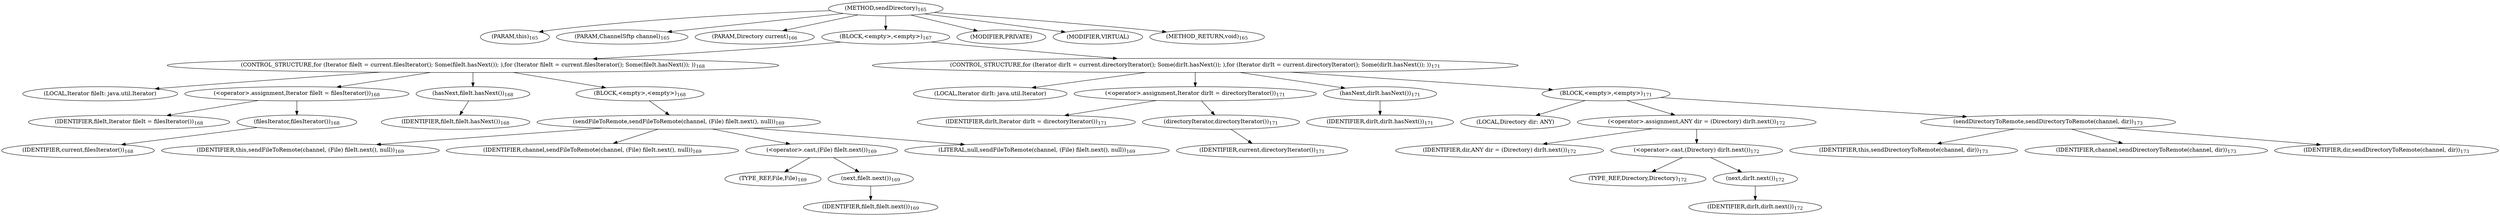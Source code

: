 digraph "sendDirectory" {  
"256" [label = <(METHOD,sendDirectory)<SUB>165</SUB>> ]
"27" [label = <(PARAM,this)<SUB>165</SUB>> ]
"257" [label = <(PARAM,ChannelSftp channel)<SUB>165</SUB>> ]
"258" [label = <(PARAM,Directory current)<SUB>166</SUB>> ]
"259" [label = <(BLOCK,&lt;empty&gt;,&lt;empty&gt;)<SUB>167</SUB>> ]
"260" [label = <(CONTROL_STRUCTURE,for (Iterator fileIt = current.filesIterator(); Some(fileIt.hasNext()); ),for (Iterator fileIt = current.filesIterator(); Some(fileIt.hasNext()); ))<SUB>168</SUB>> ]
"261" [label = <(LOCAL,Iterator fileIt: java.util.Iterator)> ]
"262" [label = <(&lt;operator&gt;.assignment,Iterator fileIt = filesIterator())<SUB>168</SUB>> ]
"263" [label = <(IDENTIFIER,fileIt,Iterator fileIt = filesIterator())<SUB>168</SUB>> ]
"264" [label = <(filesIterator,filesIterator())<SUB>168</SUB>> ]
"265" [label = <(IDENTIFIER,current,filesIterator())<SUB>168</SUB>> ]
"266" [label = <(hasNext,fileIt.hasNext())<SUB>168</SUB>> ]
"267" [label = <(IDENTIFIER,fileIt,fileIt.hasNext())<SUB>168</SUB>> ]
"268" [label = <(BLOCK,&lt;empty&gt;,&lt;empty&gt;)<SUB>168</SUB>> ]
"269" [label = <(sendFileToRemote,sendFileToRemote(channel, (File) fileIt.next(), null))<SUB>169</SUB>> ]
"26" [label = <(IDENTIFIER,this,sendFileToRemote(channel, (File) fileIt.next(), null))<SUB>169</SUB>> ]
"270" [label = <(IDENTIFIER,channel,sendFileToRemote(channel, (File) fileIt.next(), null))<SUB>169</SUB>> ]
"271" [label = <(&lt;operator&gt;.cast,(File) fileIt.next())<SUB>169</SUB>> ]
"272" [label = <(TYPE_REF,File,File)<SUB>169</SUB>> ]
"273" [label = <(next,fileIt.next())<SUB>169</SUB>> ]
"274" [label = <(IDENTIFIER,fileIt,fileIt.next())<SUB>169</SUB>> ]
"275" [label = <(LITERAL,null,sendFileToRemote(channel, (File) fileIt.next(), null))<SUB>169</SUB>> ]
"276" [label = <(CONTROL_STRUCTURE,for (Iterator dirIt = current.directoryIterator(); Some(dirIt.hasNext()); ),for (Iterator dirIt = current.directoryIterator(); Some(dirIt.hasNext()); ))<SUB>171</SUB>> ]
"277" [label = <(LOCAL,Iterator dirIt: java.util.Iterator)> ]
"278" [label = <(&lt;operator&gt;.assignment,Iterator dirIt = directoryIterator())<SUB>171</SUB>> ]
"279" [label = <(IDENTIFIER,dirIt,Iterator dirIt = directoryIterator())<SUB>171</SUB>> ]
"280" [label = <(directoryIterator,directoryIterator())<SUB>171</SUB>> ]
"281" [label = <(IDENTIFIER,current,directoryIterator())<SUB>171</SUB>> ]
"282" [label = <(hasNext,dirIt.hasNext())<SUB>171</SUB>> ]
"283" [label = <(IDENTIFIER,dirIt,dirIt.hasNext())<SUB>171</SUB>> ]
"284" [label = <(BLOCK,&lt;empty&gt;,&lt;empty&gt;)<SUB>171</SUB>> ]
"285" [label = <(LOCAL,Directory dir: ANY)> ]
"286" [label = <(&lt;operator&gt;.assignment,ANY dir = (Directory) dirIt.next())<SUB>172</SUB>> ]
"287" [label = <(IDENTIFIER,dir,ANY dir = (Directory) dirIt.next())<SUB>172</SUB>> ]
"288" [label = <(&lt;operator&gt;.cast,(Directory) dirIt.next())<SUB>172</SUB>> ]
"289" [label = <(TYPE_REF,Directory,Directory)<SUB>172</SUB>> ]
"290" [label = <(next,dirIt.next())<SUB>172</SUB>> ]
"291" [label = <(IDENTIFIER,dirIt,dirIt.next())<SUB>172</SUB>> ]
"292" [label = <(sendDirectoryToRemote,sendDirectoryToRemote(channel, dir))<SUB>173</SUB>> ]
"28" [label = <(IDENTIFIER,this,sendDirectoryToRemote(channel, dir))<SUB>173</SUB>> ]
"293" [label = <(IDENTIFIER,channel,sendDirectoryToRemote(channel, dir))<SUB>173</SUB>> ]
"294" [label = <(IDENTIFIER,dir,sendDirectoryToRemote(channel, dir))<SUB>173</SUB>> ]
"295" [label = <(MODIFIER,PRIVATE)> ]
"296" [label = <(MODIFIER,VIRTUAL)> ]
"297" [label = <(METHOD_RETURN,void)<SUB>165</SUB>> ]
  "256" -> "27" 
  "256" -> "257" 
  "256" -> "258" 
  "256" -> "259" 
  "256" -> "295" 
  "256" -> "296" 
  "256" -> "297" 
  "259" -> "260" 
  "259" -> "276" 
  "260" -> "261" 
  "260" -> "262" 
  "260" -> "266" 
  "260" -> "268" 
  "262" -> "263" 
  "262" -> "264" 
  "264" -> "265" 
  "266" -> "267" 
  "268" -> "269" 
  "269" -> "26" 
  "269" -> "270" 
  "269" -> "271" 
  "269" -> "275" 
  "271" -> "272" 
  "271" -> "273" 
  "273" -> "274" 
  "276" -> "277" 
  "276" -> "278" 
  "276" -> "282" 
  "276" -> "284" 
  "278" -> "279" 
  "278" -> "280" 
  "280" -> "281" 
  "282" -> "283" 
  "284" -> "285" 
  "284" -> "286" 
  "284" -> "292" 
  "286" -> "287" 
  "286" -> "288" 
  "288" -> "289" 
  "288" -> "290" 
  "290" -> "291" 
  "292" -> "28" 
  "292" -> "293" 
  "292" -> "294" 
}
